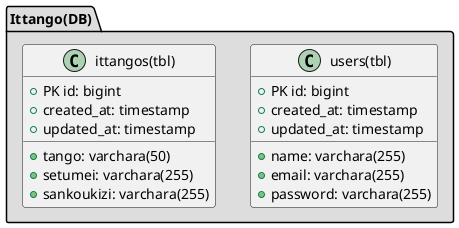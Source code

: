 @startuml



package "Ittango(DB)" #DDDDDD {

    class users(tbl){
    + PK id: bigint
    + name: varchara(255)
    + email: varchara(255)
    + password: varchara(255)
    + created_at: timestamp
    + updated_at: timestamp
    }

    class ittangos(tbl){
    + PK id: bigint
    + tango: varchara(50)
    + setumei: varchara(255)
    + sankoukizi: varchara(255)
    + created_at: timestamp
    + updated_at: timestamp
    }

}
@enduml